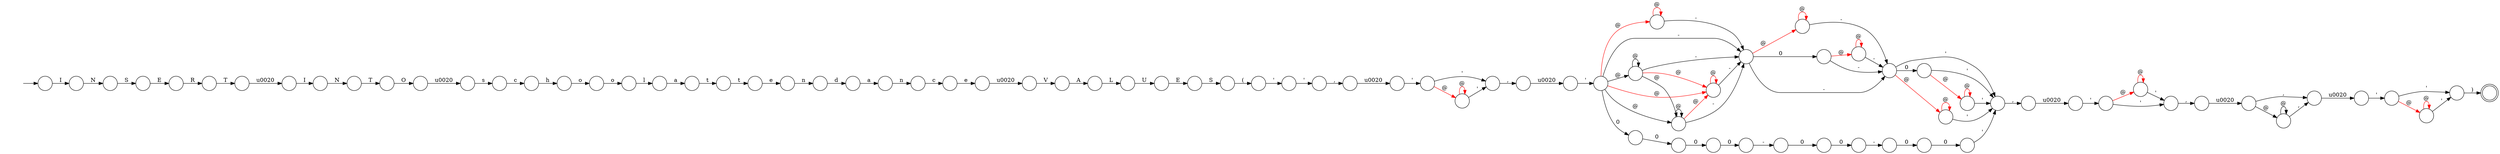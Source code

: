 digraph Automaton {
  rankdir = LR;
  0 [shape=circle,label=""];
  0 -> 68 [label="-"]
  1 [shape=circle,label=""];
  1 -> 50 [label="N"]
  2 [shape=circle,label=""];
  2 -> 73 [label="A"]
  3 [shape=circle,label=""];
  3 -> 36 [label="l"]
  4 [shape=circle,label=""];
  4 -> 19 [label="S"]
  5 [shape=circle,label=""];
  5 -> 77 [label="@",color=red]
  5 -> 31 [label="0"]
  5 -> 33 [label="-"]
  6 [shape=circle,label=""];
  6 -> 6 [label="@",color=red]
  6 -> 16 [label="'"]
  7 [shape=circle,label=""];
  7 -> 61 [label="e"]
  8 [shape=circle,label=""];
  8 -> 8 [label="@"]
  8 -> 15 [label="@",color=red]
  8 -> 5 [label="-"]
  9 [shape=circle,label=""];
  9 -> 76 [label="E"]
  10 [shape=circle,label=""];
  10 -> 57 [label=","]
  11 [shape=circle,label=""];
  11 -> 7 [label="t"]
  12 [shape=circle,label=""];
  12 -> 4 [label="N"]
  13 [shape=circle,label=""];
  13 -> 48 [label="'"]
  14 [shape=circle,label=""];
  14 -> 42 [label="h"]
  15 [shape=circle,label=""];
  15 -> 15 [label="@",color=red]
  15 -> 5 [label="-"]
  16 [shape=circle,label=""];
  16 -> 34 [label=","]
  17 [shape=circle,label=""];
  17 -> 35 [label="s"]
  18 [shape=circle,label=""];
  initial [shape=plaintext,label=""];
  initial -> 18
  18 -> 12 [label="I"]
  19 [shape=circle,label=""];
  19 -> 44 [label="E"]
  20 [shape=circle,label=""];
  20 -> 3 [label="o"]
  21 [shape=circle,label=""];
  21 -> 78 [label=")"]
  22 [shape=circle,label=""];
  22 -> 62 [label="@",color=red]
  22 -> 21 [label="'"]
  23 [shape=circle,label=""];
  23 -> 8 [label="@"]
  23 -> 23 [label="@"]
  23 -> 15 [label="@",color=red]
  23 -> 5 [label="-"]
  24 [shape=circle,label=""];
  24 -> 58 [label="c"]
  25 [shape=circle,label=""];
  25 -> 53 [label="'"]
  26 [shape=circle,label=""];
  26 -> 1 [label="I"]
  27 [shape=circle,label=""];
  27 -> 75 [label="T"]
  28 [shape=circle,label=""];
  28 -> 28 [label="@",color=red]
  28 -> 10 [label="'"]
  29 [shape=circle,label=""];
  29 -> 38 [label="\u0020"]
  30 [shape=circle,label=""];
  30 -> 30 [label="@",color=red]
  30 -> 10 [label="'"]
  31 [shape=circle,label=""];
  31 -> 79 [label="@",color=red]
  31 -> 33 [label="-"]
  32 [shape=circle,label=""];
  32 -> 72 [label="a"]
  33 [shape=circle,label=""];
  33 -> 30 [label="@",color=red]
  33 -> 69 [label="0"]
  33 -> 10 [label="'"]
  34 [shape=circle,label=""];
  34 -> 71 [label="\u0020"]
  35 [shape=circle,label=""];
  35 -> 14 [label="c"]
  36 [shape=circle,label=""];
  36 -> 74 [label="a"]
  37 [shape=circle,label=""];
  37 -> 17 [label="\u0020"]
  38 [shape=circle,label=""];
  38 -> 22 [label="'"]
  39 [shape=circle,label=""];
  39 -> 51 [label="0"]
  40 [shape=circle,label=""];
  40 -> 32 [label="d"]
  41 [shape=circle,label=""];
  41 -> 37 [label="O"]
  42 [shape=circle,label=""];
  42 -> 20 [label="o"]
  43 [shape=circle,label=""];
  43 -> 45 [label="0"]
  44 [shape=circle,label=""];
  44 -> 27 [label="R"]
  45 [shape=circle,label=""];
  45 -> 0 [label="0"]
  46 [shape=circle,label=""];
  46 -> 70 [label="\u0020"]
  47 [shape=circle,label=""];
  47 -> 64 [label="\u0020"]
  48 [shape=circle,label=""];
  48 -> 52 [label="'"]
  49 [shape=circle,label=""];
  49 -> 80 [label="'"]
  50 [shape=circle,label=""];
  50 -> 41 [label="T"]
  51 [shape=circle,label=""];
  51 -> 10 [label="'"]
  52 [shape=circle,label=""];
  52 -> 67 [label=","]
  53 [shape=circle,label=""];
  53 -> 6 [label="@",color=red]
  53 -> 16 [label="'"]
  54 [shape=circle,label=""];
  54 -> 13 [label="("]
  55 [shape=circle,label=""];
  55 -> 66 [label="-"]
  56 [shape=circle,label=""];
  56 -> 56 [label="@",color=red]
  56 -> 5 [label="-"]
  57 [shape=circle,label=""];
  57 -> 25 [label="\u0020"]
  58 [shape=circle,label=""];
  58 -> 47 [label="e"]
  59 [shape=circle,label=""];
  59 -> 59 [label="@",color=red]
  59 -> 60 [label="'"]
  60 [shape=circle,label=""];
  60 -> 46 [label=","]
  61 [shape=circle,label=""];
  61 -> 40 [label="n"]
  62 [shape=circle,label=""];
  62 -> 62 [label="@",color=red]
  62 -> 21 [label="'"]
  63 [shape=circle,label=""];
  63 -> 29 [label=","]
  63 -> 63 [label="@"]
  64 [shape=circle,label=""];
  64 -> 2 [label="V"]
  65 [shape=circle,label=""];
  65 -> 43 [label="0"]
  66 [shape=circle,label=""];
  66 -> 39 [label="0"]
  67 [shape=circle,label=""];
  67 -> 49 [label="\u0020"]
  68 [shape=circle,label=""];
  68 -> 81 [label="0"]
  69 [shape=circle,label=""];
  69 -> 28 [label="@",color=red]
  69 -> 10 [label="'"]
  70 [shape=circle,label=""];
  70 -> 83 [label="'"]
  71 [shape=circle,label=""];
  71 -> 29 [label=","]
  71 -> 63 [label="@"]
  72 [shape=circle,label=""];
  72 -> 24 [label="n"]
  73 [shape=circle,label=""];
  73 -> 82 [label="L"]
  74 [shape=circle,label=""];
  74 -> 11 [label="t"]
  75 [shape=circle,label=""];
  75 -> 26 [label="\u0020"]
  76 [shape=circle,label=""];
  76 -> 54 [label="S"]
  77 [shape=circle,label=""];
  77 -> 77 [label="@",color=red]
  77 -> 33 [label="-"]
  78 [shape=doublecircle,label=""];
  79 [shape=circle,label=""];
  79 -> 79 [label="@",color=red]
  79 -> 33 [label="-"]
  80 [shape=circle,label=""];
  80 -> 59 [label="@",color=red]
  80 -> 60 [label="'"]
  81 [shape=circle,label=""];
  81 -> 55 [label="0"]
  82 [shape=circle,label=""];
  82 -> 9 [label="U"]
  83 [shape=circle,label=""];
  83 -> 15 [label="@",color=red]
  83 -> 23 [label="@"]
  83 -> 8 [label="@"]
  83 -> 56 [label="@",color=red]
  83 -> 5 [label="-"]
  83 -> 65 [label="0"]
}
